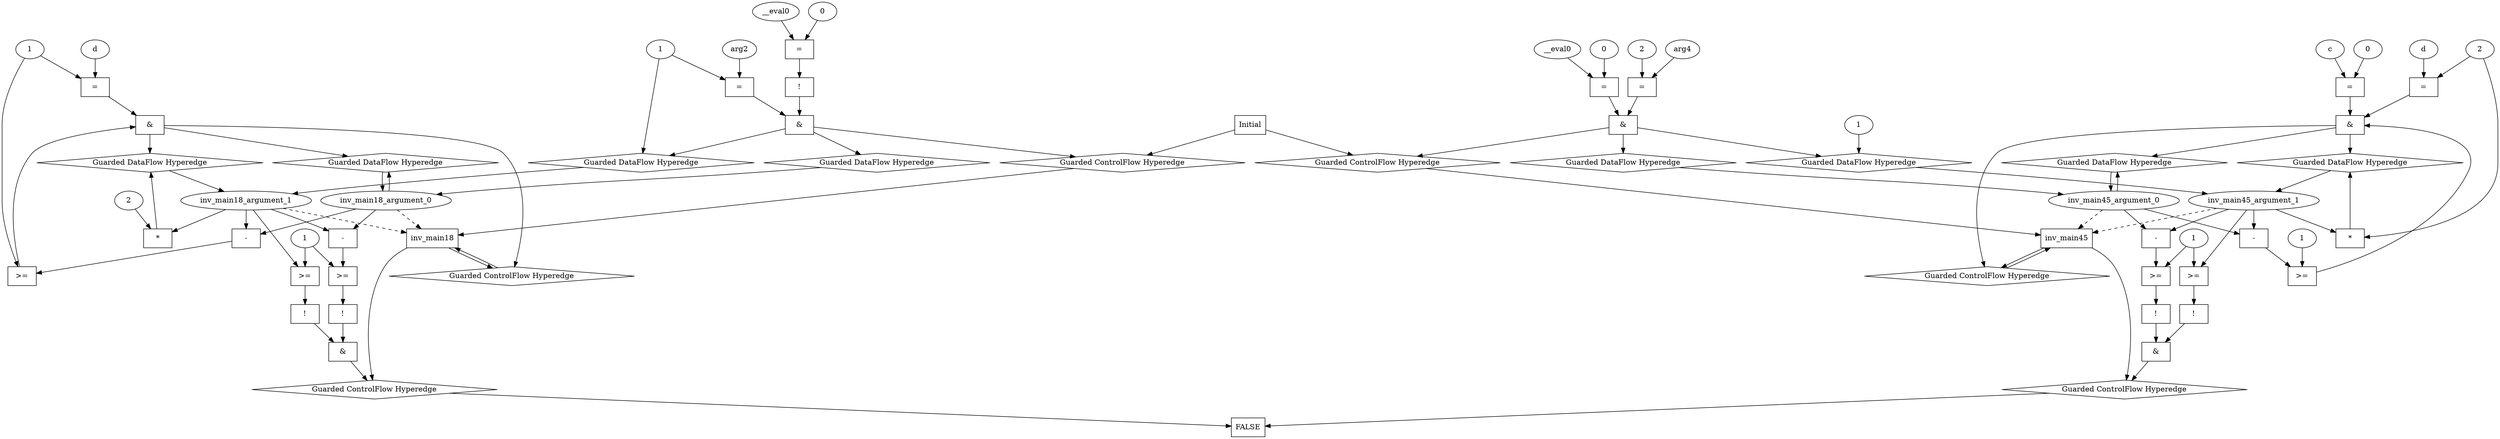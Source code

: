 digraph dag {
inv_main18 [label="inv_main18" shape="rect"];
inv_main45 [label="inv_main45" shape="rect"];
FALSE [label="FALSE" shape="rect"];
Initial [label="Initial" shape="rect"];
ControlFowHyperEdge_0 [label="Guarded ControlFlow Hyperedge" shape="diamond"];
inv_main18 -> ControlFowHyperEdge_0[label=""]
ControlFowHyperEdge_0 -> inv_main18[label=""]
ControlFowHyperEdge_1 [label="Guarded ControlFlow Hyperedge" shape="diamond"];
inv_main45 -> ControlFowHyperEdge_1[label=""]
ControlFowHyperEdge_1 -> inv_main45[label=""]
ControlFowHyperEdge_2 [label="Guarded ControlFlow Hyperedge" shape="diamond"];
Initial -> ControlFowHyperEdge_2[label=""]
ControlFowHyperEdge_2 -> inv_main18[label=""]
ControlFowHyperEdge_3 [label="Guarded ControlFlow Hyperedge" shape="diamond"];
Initial -> ControlFowHyperEdge_3[label=""]
ControlFowHyperEdge_3 -> inv_main45[label=""]
ControlFowHyperEdge_4 [label="Guarded ControlFlow Hyperedge" shape="diamond"];
inv_main18 -> ControlFowHyperEdge_4[label=""]
ControlFowHyperEdge_4 -> FALSE[label=""]
ControlFowHyperEdge_5 [label="Guarded ControlFlow Hyperedge" shape="diamond"];
inv_main45 -> ControlFowHyperEdge_5[label=""]
ControlFowHyperEdge_5 -> FALSE[label=""]
inv_main18_argument_0 [label="inv_main18_argument_0" shape="oval"];
inv_main18_argument_0 -> inv_main18[label="" style="dashed"]
inv_main18_argument_1 [label="inv_main18_argument_1" shape="oval"];
inv_main18_argument_1 -> inv_main18[label="" style="dashed"]
inv_main45_argument_0 [label="inv_main45_argument_0" shape="oval"];
inv_main45_argument_0 -> inv_main45[label="" style="dashed"]
inv_main45_argument_1 [label="inv_main45_argument_1" shape="oval"];
inv_main45_argument_1 -> inv_main45[label="" style="dashed"]

xxxinv_main18___inv_main18_0xxx_and [label="&" shape="rect"];
xxxinv_main18___inv_main18_0xxxguard_0_node_0 [label=">=" shape="rect"];
xxxinv_main18___inv_main18_0xxxguard_0_node_1 [label="-" shape="rect"];
xxxinv_main18___inv_main18_0xxxguard_0_node_4 [label="1"];
xxxinv_main18___inv_main18_0xxxguard_0_node_1->xxxinv_main18___inv_main18_0xxxguard_0_node_0
xxxinv_main18___inv_main18_0xxxguard_0_node_4->xxxinv_main18___inv_main18_0xxxguard_0_node_0
inv_main18_argument_0->xxxinv_main18___inv_main18_0xxxguard_0_node_1
inv_main18_argument_1->xxxinv_main18___inv_main18_0xxxguard_0_node_1

xxxinv_main18___inv_main18_0xxxguard_0_node_0->xxxinv_main18___inv_main18_0xxx_and [label=""];
xxxinv_main18___inv_main18_0xxxguard1_node_0 [label="=" shape="rect"];
xxxinv_main18___inv_main18_0xxxguard1_node_1 [label="d"];
xxxinv_main18___inv_main18_0xxxguard1_node_1->xxxinv_main18___inv_main18_0xxxguard1_node_0
xxxinv_main18___inv_main18_0xxxguard_0_node_4->xxxinv_main18___inv_main18_0xxxguard1_node_0

xxxinv_main18___inv_main18_0xxxguard1_node_0->xxxinv_main18___inv_main18_0xxx_and [label=""];
xxxinv_main18___inv_main18_0xxx_and->ControlFowHyperEdge_0 [label=""];
xxxinv_main18___inv_main18_0xxxdataFlow_0_node_0 [label="*" shape="rect"];
xxxinv_main18___inv_main18_0xxxdataFlow_0_node_1 [label="2"];
xxxinv_main18___inv_main18_0xxxdataFlow_0_node_1->xxxinv_main18___inv_main18_0xxxdataFlow_0_node_0
inv_main18_argument_1->xxxinv_main18___inv_main18_0xxxdataFlow_0_node_0

xxxinv_main18___inv_main18_0xxxdataFlow_0_node_0->DataFowHyperEdge_0_inv_main18_argument_1 [label=""];
xxxinv_main45___inv_main45_1xxx_and [label="&" shape="rect"];
xxxinv_main45___inv_main45_1xxxguard_0_node_0 [label=">=" shape="rect"];
xxxinv_main45___inv_main45_1xxxguard_0_node_1 [label="-" shape="rect"];
xxxinv_main45___inv_main45_1xxxguard_0_node_4 [label="1"];
xxxinv_main45___inv_main45_1xxxguard_0_node_1->xxxinv_main45___inv_main45_1xxxguard_0_node_0
xxxinv_main45___inv_main45_1xxxguard_0_node_4->xxxinv_main45___inv_main45_1xxxguard_0_node_0
inv_main45_argument_0->xxxinv_main45___inv_main45_1xxxguard_0_node_1
inv_main45_argument_1->xxxinv_main45___inv_main45_1xxxguard_0_node_1

xxxinv_main45___inv_main45_1xxxguard_0_node_0->xxxinv_main45___inv_main45_1xxx_and [label=""];
xxxinv_main45___inv_main45_1xxxguard1_node_0 [label="=" shape="rect"];
xxxinv_main45___inv_main45_1xxxguard1_node_1 [label="c"];
xxxinv_main45___inv_main45_1xxxguard1_node_2 [label="0"];
xxxinv_main45___inv_main45_1xxxguard1_node_1->xxxinv_main45___inv_main45_1xxxguard1_node_0
xxxinv_main45___inv_main45_1xxxguard1_node_2->xxxinv_main45___inv_main45_1xxxguard1_node_0

xxxinv_main45___inv_main45_1xxxguard1_node_0->xxxinv_main45___inv_main45_1xxx_and [label=""];
xxxinv_main45___inv_main45_1xxxguard2_node_0 [label="=" shape="rect"];
xxxinv_main45___inv_main45_1xxxguard2_node_1 [label="d"];
xxxinv_main45___inv_main45_1xxxdataFlow_0_node_1 [label="2"];
xxxinv_main45___inv_main45_1xxxguard2_node_1->xxxinv_main45___inv_main45_1xxxguard2_node_0
xxxinv_main45___inv_main45_1xxxdataFlow_0_node_1->xxxinv_main45___inv_main45_1xxxguard2_node_0

xxxinv_main45___inv_main45_1xxxguard2_node_0->xxxinv_main45___inv_main45_1xxx_and [label=""];
xxxinv_main45___inv_main45_1xxx_and->ControlFowHyperEdge_1 [label=""];
xxxinv_main45___inv_main45_1xxxdataFlow_0_node_0 [label="*" shape="rect"];
xxxinv_main45___inv_main45_1xxxdataFlow_0_node_1 [label="2"];
xxxinv_main45___inv_main45_1xxxdataFlow_0_node_1->xxxinv_main45___inv_main45_1xxxdataFlow_0_node_0
inv_main45_argument_1->xxxinv_main45___inv_main45_1xxxdataFlow_0_node_0

xxxinv_main45___inv_main45_1xxxdataFlow_0_node_0->DataFowHyperEdge_1_inv_main45_argument_1 [label=""];
xxxinv_main18___Initial_2xxx_and [label="&" shape="rect"];
xxxinv_main18___Initial_2xxxguard_0_node_0 [label="!" shape="rect"];
xxxinv_main18___Initial_2xxxguard_0_node_1 [label="=" shape="rect"];
xxxinv_main18___Initial_2xxxguard_0_node_2 [label="__eval0"];
xxxinv_main18___Initial_2xxxguard_0_node_3 [label="0"];
xxxinv_main18___Initial_2xxxguard_0_node_1->xxxinv_main18___Initial_2xxxguard_0_node_0
xxxinv_main18___Initial_2xxxguard_0_node_2->xxxinv_main18___Initial_2xxxguard_0_node_1
xxxinv_main18___Initial_2xxxguard_0_node_3->xxxinv_main18___Initial_2xxxguard_0_node_1

xxxinv_main18___Initial_2xxxguard_0_node_0->xxxinv_main18___Initial_2xxx_and [label=""];
xxxinv_main18___Initial_2xxxguard1_node_0 [label="=" shape="rect"];
xxxinv_main18___Initial_2xxxguard1_node_2 [label="arg2"];
xxxinv_main18___Initial_2xxxdataFlow_0_node_0->xxxinv_main18___Initial_2xxxguard1_node_0
xxxinv_main18___Initial_2xxxguard1_node_2->xxxinv_main18___Initial_2xxxguard1_node_0

xxxinv_main18___Initial_2xxxguard1_node_0->xxxinv_main18___Initial_2xxx_and [label=""];
xxxinv_main18___Initial_2xxx_and->ControlFowHyperEdge_2 [label=""];
xxxinv_main18___Initial_2xxxdataFlow_0_node_0 [label="1"];

xxxinv_main18___Initial_2xxxdataFlow_0_node_0->DataFowHyperEdge_2_inv_main18_argument_1 [label=""];
xxxinv_main45___Initial_3xxx_and [label="&" shape="rect"];
xxxinv_main45___Initial_3xxxguard_0_node_0 [label="=" shape="rect"];
xxxinv_main45___Initial_3xxxguard_0_node_1 [label="__eval0"];
xxxinv_main45___Initial_3xxxguard_0_node_2 [label="0"];
xxxinv_main45___Initial_3xxxguard_0_node_1->xxxinv_main45___Initial_3xxxguard_0_node_0
xxxinv_main45___Initial_3xxxguard_0_node_2->xxxinv_main45___Initial_3xxxguard_0_node_0

xxxinv_main45___Initial_3xxxguard_0_node_0->xxxinv_main45___Initial_3xxx_and [label=""];
xxxinv_main45___Initial_3xxxguard1_node_0 [label="=" shape="rect"];
xxxinv_main45___Initial_3xxxguard1_node_1 [label="2"];
xxxinv_main45___Initial_3xxxguard1_node_2 [label="arg4"];
xxxinv_main45___Initial_3xxxguard1_node_1->xxxinv_main45___Initial_3xxxguard1_node_0
xxxinv_main45___Initial_3xxxguard1_node_2->xxxinv_main45___Initial_3xxxguard1_node_0

xxxinv_main45___Initial_3xxxguard1_node_0->xxxinv_main45___Initial_3xxx_and [label=""];
xxxinv_main45___Initial_3xxx_and->ControlFowHyperEdge_3 [label=""];
xxxinv_main45___Initial_3xxxdataFlow_0_node_0 [label="1"];

xxxinv_main45___Initial_3xxxdataFlow_0_node_0->DataFowHyperEdge_3_inv_main45_argument_1 [label=""];
xxxFALSE___inv_main18_4xxx_and [label="&" shape="rect"];
xxxFALSE___inv_main18_4xxxguard_0_node_0 [label="!" shape="rect"];
xxxFALSE___inv_main18_4xxxguard_0_node_1 [label=">=" shape="rect"];
xxxFALSE___inv_main18_4xxxguard_0_node_3 [label="1"];
xxxFALSE___inv_main18_4xxxguard_0_node_1->xxxFALSE___inv_main18_4xxxguard_0_node_0
inv_main18_argument_1->xxxFALSE___inv_main18_4xxxguard_0_node_1
xxxFALSE___inv_main18_4xxxguard_0_node_3->xxxFALSE___inv_main18_4xxxguard_0_node_1

xxxFALSE___inv_main18_4xxxguard_0_node_0->xxxFALSE___inv_main18_4xxx_and [label=""];
xxxFALSE___inv_main18_4xxxguard1_node_0 [label="!" shape="rect"];
xxxFALSE___inv_main18_4xxxguard1_node_1 [label=">=" shape="rect"];
xxxFALSE___inv_main18_4xxxguard1_node_2 [label="-" shape="rect"];
xxxFALSE___inv_main18_4xxxguard1_node_1->xxxFALSE___inv_main18_4xxxguard1_node_0
xxxFALSE___inv_main18_4xxxguard1_node_2->xxxFALSE___inv_main18_4xxxguard1_node_1
xxxFALSE___inv_main18_4xxxguard_0_node_3->xxxFALSE___inv_main18_4xxxguard1_node_1
inv_main18_argument_0->xxxFALSE___inv_main18_4xxxguard1_node_2
inv_main18_argument_1->xxxFALSE___inv_main18_4xxxguard1_node_2

xxxFALSE___inv_main18_4xxxguard1_node_0->xxxFALSE___inv_main18_4xxx_and [label=""];
xxxFALSE___inv_main18_4xxx_and->ControlFowHyperEdge_4 [label=""];
xxxFALSE___inv_main45_5xxx_and [label="&" shape="rect"];
xxxFALSE___inv_main45_5xxxguard_0_node_0 [label="!" shape="rect"];
xxxFALSE___inv_main45_5xxxguard_0_node_1 [label=">=" shape="rect"];
xxxFALSE___inv_main45_5xxxguard_0_node_3 [label="1"];
xxxFALSE___inv_main45_5xxxguard_0_node_1->xxxFALSE___inv_main45_5xxxguard_0_node_0
inv_main45_argument_1->xxxFALSE___inv_main45_5xxxguard_0_node_1
xxxFALSE___inv_main45_5xxxguard_0_node_3->xxxFALSE___inv_main45_5xxxguard_0_node_1

xxxFALSE___inv_main45_5xxxguard_0_node_0->xxxFALSE___inv_main45_5xxx_and [label=""];
xxxFALSE___inv_main45_5xxxguard1_node_0 [label="!" shape="rect"];
xxxFALSE___inv_main45_5xxxguard1_node_1 [label=">=" shape="rect"];
xxxFALSE___inv_main45_5xxxguard1_node_2 [label="-" shape="rect"];
xxxFALSE___inv_main45_5xxxguard1_node_1->xxxFALSE___inv_main45_5xxxguard1_node_0
xxxFALSE___inv_main45_5xxxguard1_node_2->xxxFALSE___inv_main45_5xxxguard1_node_1
xxxFALSE___inv_main45_5xxxguard_0_node_3->xxxFALSE___inv_main45_5xxxguard1_node_1
inv_main45_argument_0->xxxFALSE___inv_main45_5xxxguard1_node_2
inv_main45_argument_1->xxxFALSE___inv_main45_5xxxguard1_node_2

xxxFALSE___inv_main45_5xxxguard1_node_0->xxxFALSE___inv_main45_5xxx_and [label=""];
xxxFALSE___inv_main45_5xxx_and->ControlFowHyperEdge_5 [label=""];
DataFowHyperEdge_0_inv_main18_argument_0 [label="Guarded DataFlow Hyperedge" shape="diamond"];
DataFowHyperEdge_0_inv_main18_argument_0 -> inv_main18_argument_0[label=""]
xxxinv_main18___inv_main18_0xxx_and -> DataFowHyperEdge_0_inv_main18_argument_0[label=""]
DataFowHyperEdge_0_inv_main18_argument_1 [label="Guarded DataFlow Hyperedge" shape="diamond"];
DataFowHyperEdge_0_inv_main18_argument_1 -> inv_main18_argument_1[label=""]
xxxinv_main18___inv_main18_0xxx_and -> DataFowHyperEdge_0_inv_main18_argument_1[label=""]
DataFowHyperEdge_1_inv_main45_argument_0 [label="Guarded DataFlow Hyperedge" shape="diamond"];
DataFowHyperEdge_1_inv_main45_argument_0 -> inv_main45_argument_0[label=""]
xxxinv_main45___inv_main45_1xxx_and -> DataFowHyperEdge_1_inv_main45_argument_0[label=""]
DataFowHyperEdge_1_inv_main45_argument_1 [label="Guarded DataFlow Hyperedge" shape="diamond"];
DataFowHyperEdge_1_inv_main45_argument_1 -> inv_main45_argument_1[label=""]
xxxinv_main45___inv_main45_1xxx_and -> DataFowHyperEdge_1_inv_main45_argument_1[label=""]
DataFowHyperEdge_2_inv_main18_argument_0 [label="Guarded DataFlow Hyperedge" shape="diamond"];
DataFowHyperEdge_2_inv_main18_argument_0 -> inv_main18_argument_0[label=""]
xxxinv_main18___Initial_2xxx_and -> DataFowHyperEdge_2_inv_main18_argument_0[label=""]
DataFowHyperEdge_2_inv_main18_argument_1 [label="Guarded DataFlow Hyperedge" shape="diamond"];
DataFowHyperEdge_2_inv_main18_argument_1 -> inv_main18_argument_1[label=""]
xxxinv_main18___Initial_2xxx_and -> DataFowHyperEdge_2_inv_main18_argument_1[label=""]
DataFowHyperEdge_3_inv_main45_argument_0 [label="Guarded DataFlow Hyperedge" shape="diamond"];
DataFowHyperEdge_3_inv_main45_argument_0 -> inv_main45_argument_0[label=""]
xxxinv_main45___Initial_3xxx_and -> DataFowHyperEdge_3_inv_main45_argument_0[label=""]
DataFowHyperEdge_3_inv_main45_argument_1 [label="Guarded DataFlow Hyperedge" shape="diamond"];
DataFowHyperEdge_3_inv_main45_argument_1 -> inv_main45_argument_1[label=""]
xxxinv_main45___Initial_3xxx_and -> DataFowHyperEdge_3_inv_main45_argument_1[label=""]
inv_main18_argument_0 -> DataFowHyperEdge_0_inv_main18_argument_0[label=""]
inv_main45_argument_0 -> DataFowHyperEdge_1_inv_main45_argument_0[label=""]
}
